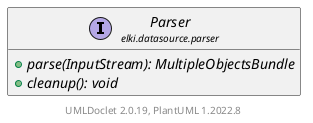 @startuml
    remove .*\.(Instance|Par|Parameterizer|Factory)$
    set namespaceSeparator none
    hide empty fields
    hide empty methods

    interface "<size:14>Parser\n<size:10>elki.datasource.parser" as elki.datasource.parser.Parser [[Parser.html]] {
        {abstract} +parse(InputStream): MultipleObjectsBundle
        {abstract} +cleanup(): void
    }

    center footer UMLDoclet 2.0.19, PlantUML 1.2022.8
@enduml
